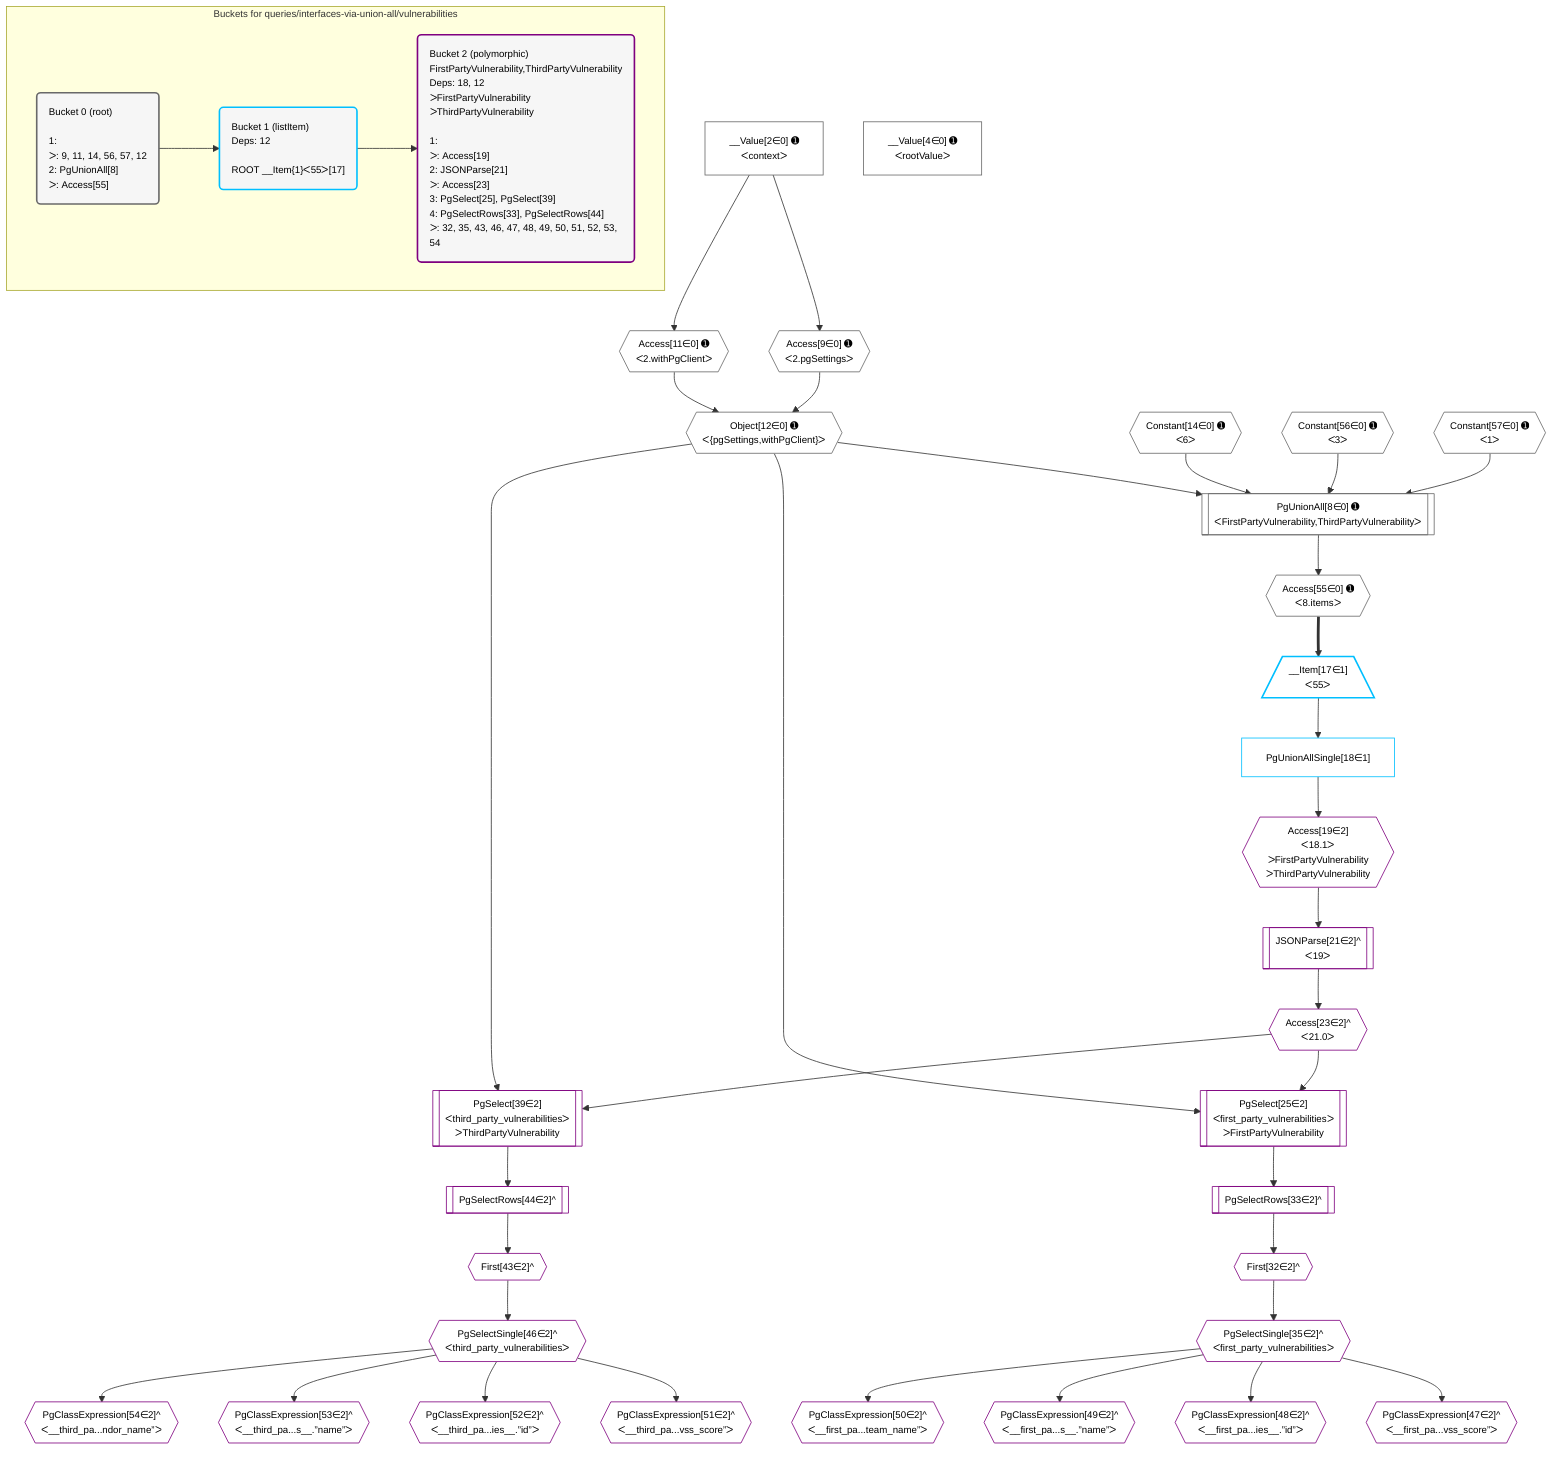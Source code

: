 %%{init: {'themeVariables': { 'fontSize': '12px'}}}%%
graph TD
    classDef path fill:#eee,stroke:#000,color:#000
    classDef plan fill:#fff,stroke-width:1px,color:#000
    classDef itemplan fill:#fff,stroke-width:2px,color:#000
    classDef unbatchedplan fill:#dff,stroke-width:1px,color:#000
    classDef sideeffectplan fill:#fcc,stroke-width:2px,color:#000
    classDef bucket fill:#f6f6f6,color:#000,stroke-width:2px,text-align:left

    subgraph "Buckets for queries/interfaces-via-union-all/vulnerabilities"
    Bucket0("Bucket 0 (root)<br /><br />1: <br />ᐳ: 9, 11, 14, 56, 57, 12<br />2: PgUnionAll[8]<br />ᐳ: Access[55]"):::bucket
    Bucket1("Bucket 1 (listItem)<br />Deps: 12<br /><br />ROOT __Item{1}ᐸ55ᐳ[17]"):::bucket
    Bucket2("Bucket 2 (polymorphic)<br />FirstPartyVulnerability,ThirdPartyVulnerability<br />Deps: 18, 12<br />ᐳFirstPartyVulnerability<br />ᐳThirdPartyVulnerability<br /><br />1: <br />ᐳ: Access[19]<br />2: JSONParse[21]<br />ᐳ: Access[23]<br />3: PgSelect[25], PgSelect[39]<br />4: PgSelectRows[33], PgSelectRows[44]<br />ᐳ: 32, 35, 43, 46, 47, 48, 49, 50, 51, 52, 53, 54"):::bucket
    end
    Bucket0 --> Bucket1
    Bucket1 --> Bucket2

    %% plan dependencies
    PgUnionAll8[["PgUnionAll[8∈0] ➊<br />ᐸFirstPartyVulnerability,ThirdPartyVulnerabilityᐳ"]]:::plan
    Object12{{"Object[12∈0] ➊<br />ᐸ{pgSettings,withPgClient}ᐳ"}}:::plan
    Constant14{{"Constant[14∈0] ➊<br />ᐸ6ᐳ"}}:::plan
    Constant56{{"Constant[56∈0] ➊<br />ᐸ3ᐳ"}}:::plan
    Constant57{{"Constant[57∈0] ➊<br />ᐸ1ᐳ"}}:::plan
    Object12 & Constant14 & Constant56 & Constant57 --> PgUnionAll8
    Access9{{"Access[9∈0] ➊<br />ᐸ2.pgSettingsᐳ"}}:::plan
    Access11{{"Access[11∈0] ➊<br />ᐸ2.withPgClientᐳ"}}:::plan
    Access9 & Access11 --> Object12
    __Value2["__Value[2∈0] ➊<br />ᐸcontextᐳ"]:::plan
    __Value2 --> Access9
    __Value2 --> Access11
    Access55{{"Access[55∈0] ➊<br />ᐸ8.itemsᐳ"}}:::plan
    PgUnionAll8 --> Access55
    __Value4["__Value[4∈0] ➊<br />ᐸrootValueᐳ"]:::plan
    __Item17[/"__Item[17∈1]<br />ᐸ55ᐳ"\]:::itemplan
    Access55 ==> __Item17
    PgUnionAllSingle18["PgUnionAllSingle[18∈1]"]:::plan
    __Item17 --> PgUnionAllSingle18
    PgSelect25[["PgSelect[25∈2]<br />ᐸfirst_party_vulnerabilitiesᐳ<br />ᐳFirstPartyVulnerability"]]:::plan
    Access23{{"Access[23∈2]^<br />ᐸ21.0ᐳ"}}:::plan
    Object12 & Access23 --> PgSelect25
    PgSelect39[["PgSelect[39∈2]<br />ᐸthird_party_vulnerabilitiesᐳ<br />ᐳThirdPartyVulnerability"]]:::plan
    Object12 & Access23 --> PgSelect39
    Access19{{"Access[19∈2]<br />ᐸ18.1ᐳ<br />ᐳFirstPartyVulnerability<br />ᐳThirdPartyVulnerability"}}:::plan
    PgUnionAllSingle18 --> Access19
    JSONParse21[["JSONParse[21∈2]^<br />ᐸ19ᐳ"]]:::plan
    Access19 --> JSONParse21
    JSONParse21 --> Access23
    First32{{"First[32∈2]^"}}:::plan
    PgSelectRows33[["PgSelectRows[33∈2]^"]]:::plan
    PgSelectRows33 --> First32
    PgSelect25 --> PgSelectRows33
    PgSelectSingle35{{"PgSelectSingle[35∈2]^<br />ᐸfirst_party_vulnerabilitiesᐳ"}}:::plan
    First32 --> PgSelectSingle35
    First43{{"First[43∈2]^"}}:::plan
    PgSelectRows44[["PgSelectRows[44∈2]^"]]:::plan
    PgSelectRows44 --> First43
    PgSelect39 --> PgSelectRows44
    PgSelectSingle46{{"PgSelectSingle[46∈2]^<br />ᐸthird_party_vulnerabilitiesᐳ"}}:::plan
    First43 --> PgSelectSingle46
    PgClassExpression47{{"PgClassExpression[47∈2]^<br />ᐸ__first_pa...vss_score”ᐳ"}}:::plan
    PgSelectSingle35 --> PgClassExpression47
    PgClassExpression48{{"PgClassExpression[48∈2]^<br />ᐸ__first_pa...ies__.”id”ᐳ"}}:::plan
    PgSelectSingle35 --> PgClassExpression48
    PgClassExpression49{{"PgClassExpression[49∈2]^<br />ᐸ__first_pa...s__.”name”ᐳ"}}:::plan
    PgSelectSingle35 --> PgClassExpression49
    PgClassExpression50{{"PgClassExpression[50∈2]^<br />ᐸ__first_pa...team_name”ᐳ"}}:::plan
    PgSelectSingle35 --> PgClassExpression50
    PgClassExpression51{{"PgClassExpression[51∈2]^<br />ᐸ__third_pa...vss_score”ᐳ"}}:::plan
    PgSelectSingle46 --> PgClassExpression51
    PgClassExpression52{{"PgClassExpression[52∈2]^<br />ᐸ__third_pa...ies__.”id”ᐳ"}}:::plan
    PgSelectSingle46 --> PgClassExpression52
    PgClassExpression53{{"PgClassExpression[53∈2]^<br />ᐸ__third_pa...s__.”name”ᐳ"}}:::plan
    PgSelectSingle46 --> PgClassExpression53
    PgClassExpression54{{"PgClassExpression[54∈2]^<br />ᐸ__third_pa...ndor_name”ᐳ"}}:::plan
    PgSelectSingle46 --> PgClassExpression54

    %% define steps
    classDef bucket0 stroke:#696969
    class Bucket0,__Value2,__Value4,PgUnionAll8,Access9,Access11,Object12,Constant14,Access55,Constant56,Constant57 bucket0
    classDef bucket1 stroke:#00bfff
    class Bucket1,__Item17,PgUnionAllSingle18 bucket1
    classDef bucket2 stroke:#7f007f
    class Bucket2,Access19,JSONParse21,Access23,PgSelect25,First32,PgSelectRows33,PgSelectSingle35,PgSelect39,First43,PgSelectRows44,PgSelectSingle46,PgClassExpression47,PgClassExpression48,PgClassExpression49,PgClassExpression50,PgClassExpression51,PgClassExpression52,PgClassExpression53,PgClassExpression54 bucket2